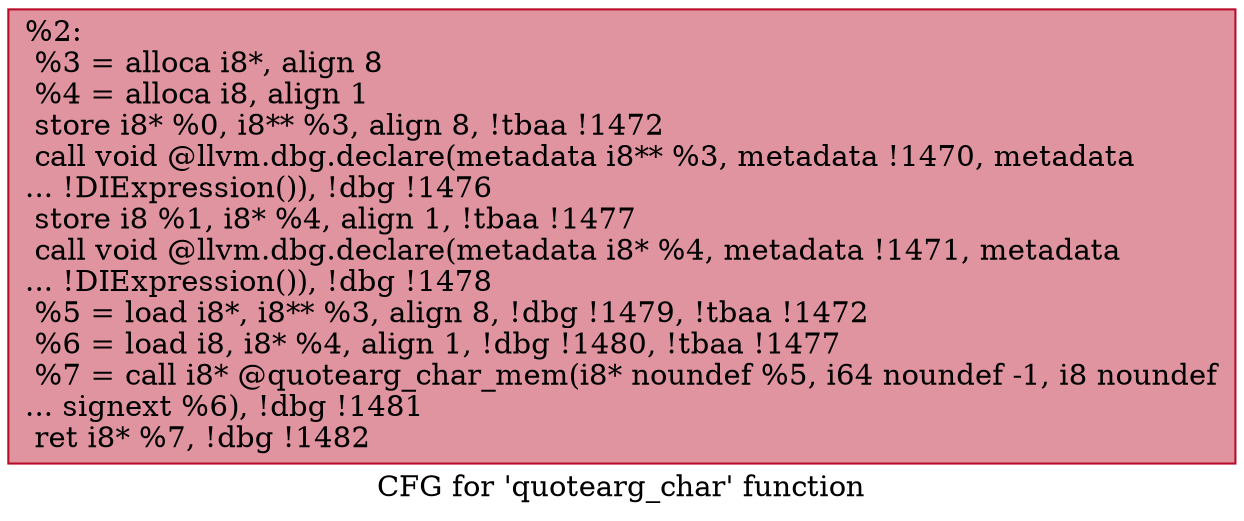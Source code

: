 digraph "CFG for 'quotearg_char' function" {
	label="CFG for 'quotearg_char' function";

	Node0x1102ba0 [shape=record,color="#b70d28ff", style=filled, fillcolor="#b70d2870",label="{%2:\l  %3 = alloca i8*, align 8\l  %4 = alloca i8, align 1\l  store i8* %0, i8** %3, align 8, !tbaa !1472\l  call void @llvm.dbg.declare(metadata i8** %3, metadata !1470, metadata\l... !DIExpression()), !dbg !1476\l  store i8 %1, i8* %4, align 1, !tbaa !1477\l  call void @llvm.dbg.declare(metadata i8* %4, metadata !1471, metadata\l... !DIExpression()), !dbg !1478\l  %5 = load i8*, i8** %3, align 8, !dbg !1479, !tbaa !1472\l  %6 = load i8, i8* %4, align 1, !dbg !1480, !tbaa !1477\l  %7 = call i8* @quotearg_char_mem(i8* noundef %5, i64 noundef -1, i8 noundef\l... signext %6), !dbg !1481\l  ret i8* %7, !dbg !1482\l}"];
}
